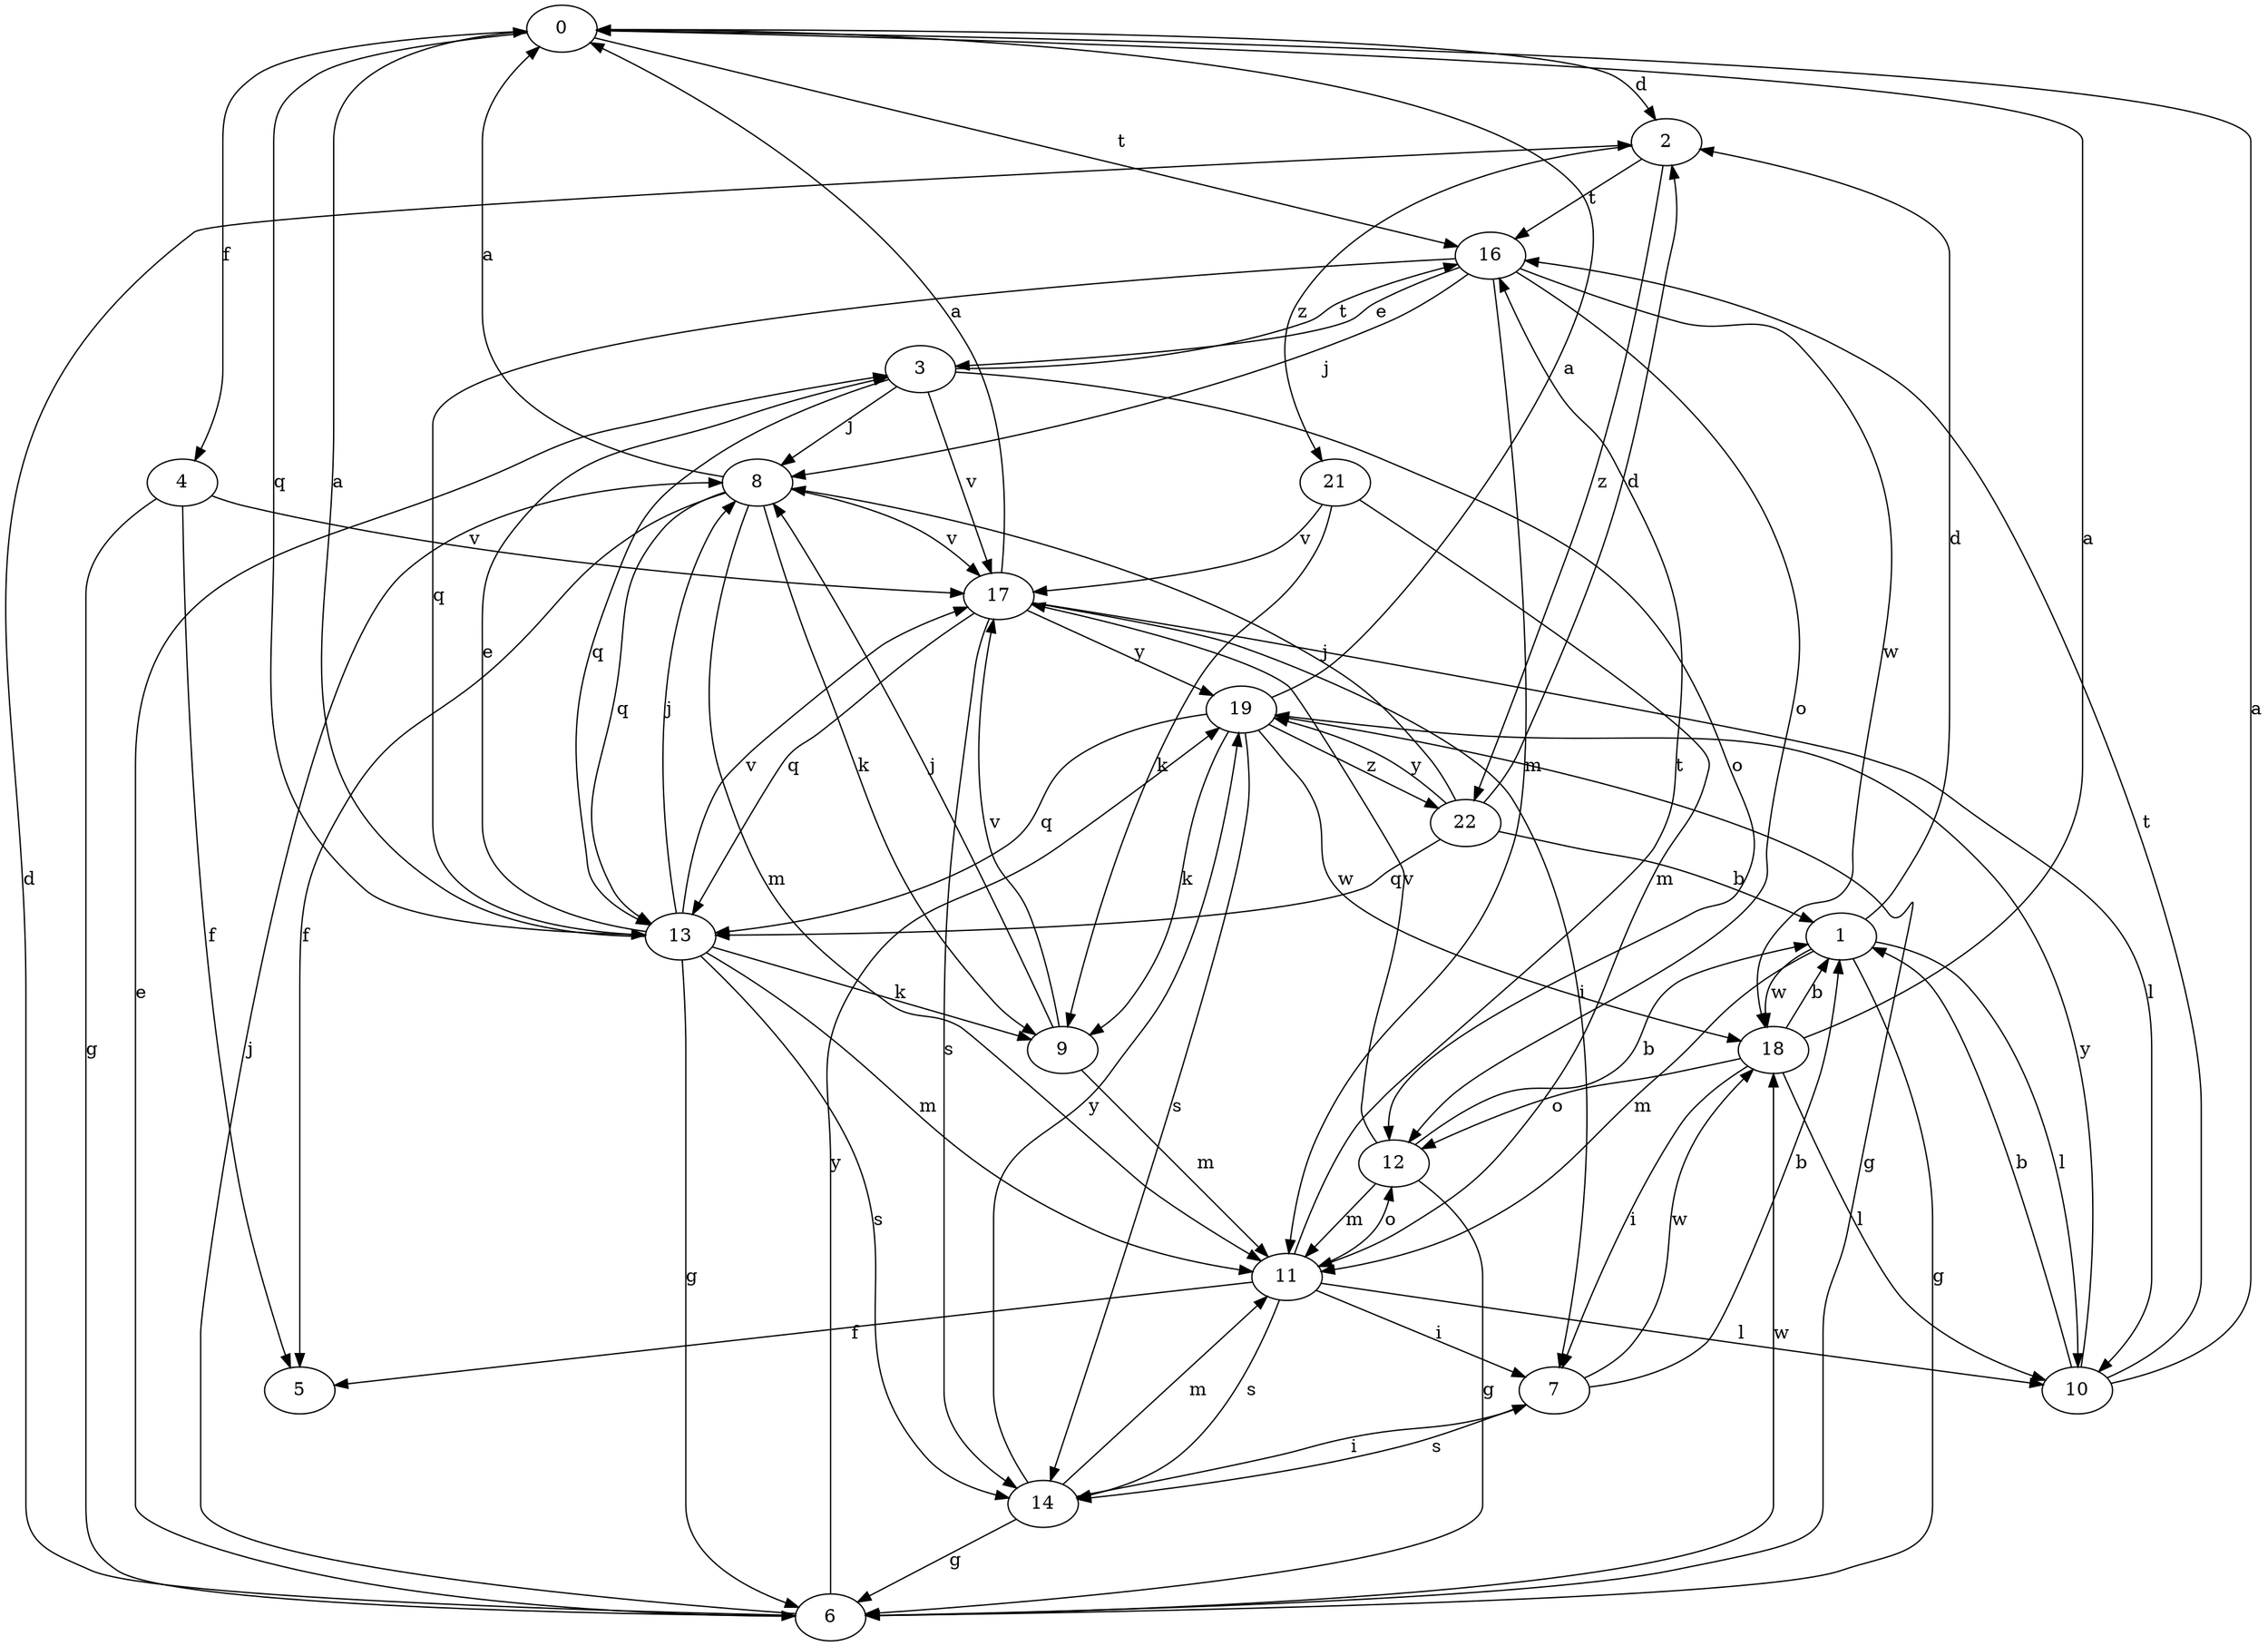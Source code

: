 strict digraph  {
0;
1;
2;
3;
4;
5;
6;
7;
8;
9;
10;
11;
12;
13;
14;
16;
17;
18;
19;
21;
22;
0 -> 2  [label=d];
0 -> 4  [label=f];
0 -> 13  [label=q];
0 -> 16  [label=t];
1 -> 2  [label=d];
1 -> 6  [label=g];
1 -> 10  [label=l];
1 -> 11  [label=m];
1 -> 18  [label=w];
2 -> 16  [label=t];
2 -> 21  [label=z];
2 -> 22  [label=z];
3 -> 8  [label=j];
3 -> 12  [label=o];
3 -> 13  [label=q];
3 -> 16  [label=t];
3 -> 17  [label=v];
4 -> 5  [label=f];
4 -> 6  [label=g];
4 -> 17  [label=v];
6 -> 2  [label=d];
6 -> 3  [label=e];
6 -> 8  [label=j];
6 -> 18  [label=w];
6 -> 19  [label=y];
7 -> 1  [label=b];
7 -> 14  [label=s];
7 -> 18  [label=w];
8 -> 0  [label=a];
8 -> 5  [label=f];
8 -> 9  [label=k];
8 -> 11  [label=m];
8 -> 13  [label=q];
8 -> 17  [label=v];
9 -> 8  [label=j];
9 -> 11  [label=m];
9 -> 17  [label=v];
10 -> 0  [label=a];
10 -> 1  [label=b];
10 -> 16  [label=t];
10 -> 19  [label=y];
11 -> 5  [label=f];
11 -> 7  [label=i];
11 -> 10  [label=l];
11 -> 12  [label=o];
11 -> 14  [label=s];
11 -> 16  [label=t];
12 -> 1  [label=b];
12 -> 6  [label=g];
12 -> 11  [label=m];
12 -> 17  [label=v];
13 -> 0  [label=a];
13 -> 3  [label=e];
13 -> 6  [label=g];
13 -> 8  [label=j];
13 -> 9  [label=k];
13 -> 11  [label=m];
13 -> 14  [label=s];
13 -> 17  [label=v];
14 -> 6  [label=g];
14 -> 7  [label=i];
14 -> 11  [label=m];
14 -> 19  [label=y];
16 -> 3  [label=e];
16 -> 8  [label=j];
16 -> 11  [label=m];
16 -> 12  [label=o];
16 -> 13  [label=q];
16 -> 18  [label=w];
17 -> 0  [label=a];
17 -> 7  [label=i];
17 -> 10  [label=l];
17 -> 13  [label=q];
17 -> 14  [label=s];
17 -> 19  [label=y];
18 -> 0  [label=a];
18 -> 1  [label=b];
18 -> 7  [label=i];
18 -> 10  [label=l];
18 -> 12  [label=o];
19 -> 0  [label=a];
19 -> 6  [label=g];
19 -> 9  [label=k];
19 -> 13  [label=q];
19 -> 14  [label=s];
19 -> 18  [label=w];
19 -> 22  [label=z];
21 -> 9  [label=k];
21 -> 11  [label=m];
21 -> 17  [label=v];
22 -> 1  [label=b];
22 -> 2  [label=d];
22 -> 8  [label=j];
22 -> 13  [label=q];
22 -> 19  [label=y];
}
